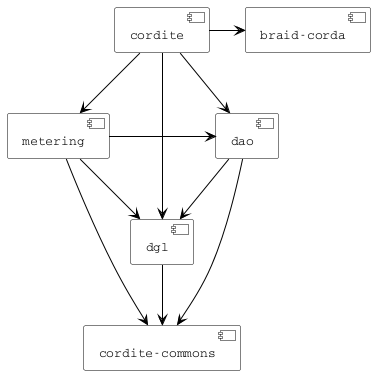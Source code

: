 @startuml

skinparam component {
  FontSize 13
  BackgroundColor<<Apache>> Red
  BorderColor<<Apache>> #FF6655
  FontName Courier
  BorderColor black
  BackgroundColor white
  ArrowFontName Impact
  ArrowColor black
  ArrowFontColor black
}

[dao] --> [dgl]
[metering] --> [dgl]
[metering] -> [dao]

[dao] --> [cordite-commons]
[metering] --> [cordite-commons]
[dgl] --> [cordite-commons]

[cordite] --> [metering]
[cordite] --> [dao]
[cordite] --> [dgl]
[cordite] -> [braid-corda]

@enduml